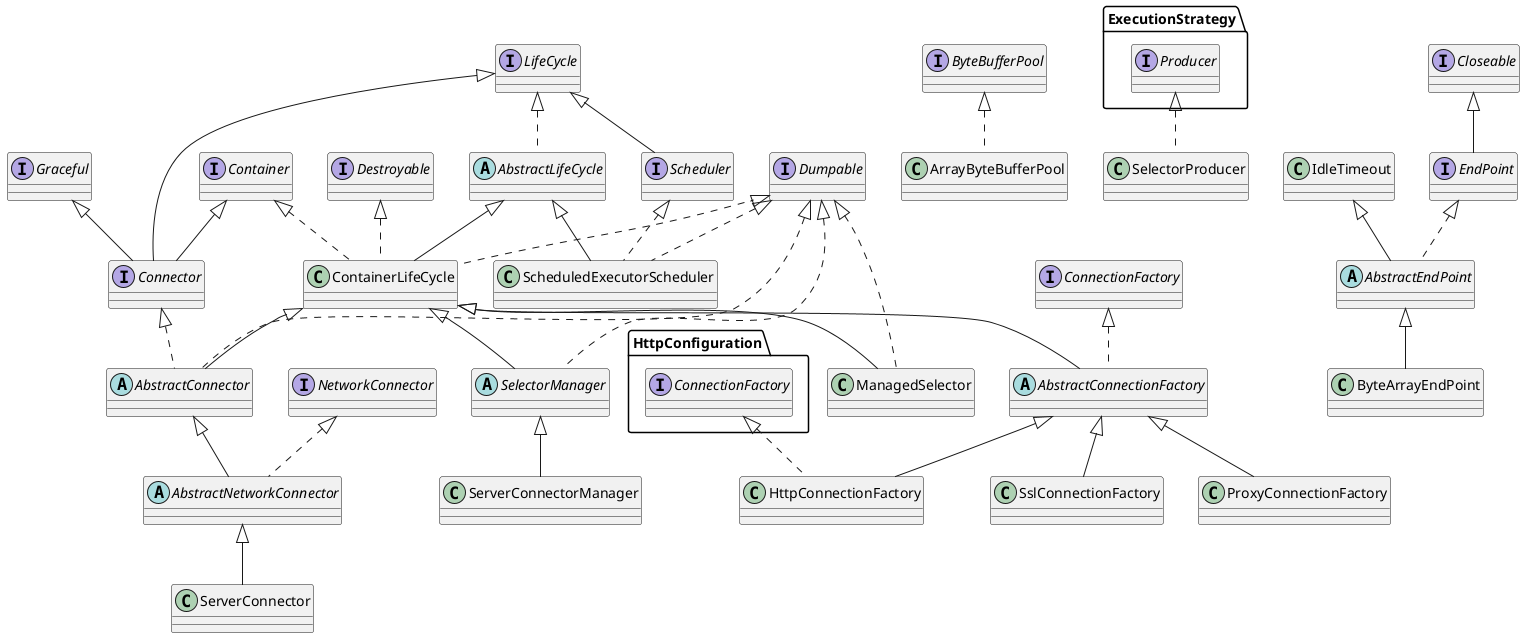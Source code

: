 @startuml

class ServerConnector extends AbstractNetworkConnector
abstract class AbstractNetworkConnector extends AbstractConnector implements NetworkConnector
abstract class AbstractConnector extends ContainerLifeCycle implements Connector, Dumpable
class ContainerLifeCycle extends AbstractLifeCycle implements Container, Destroyable, Dumpable
abstract class AbstractLifeCycle implements LifeCycle
interface Connector extends LifeCycle, Container, Graceful

class ScheduledExecutorScheduler extends AbstractLifeCycle implements Scheduler, Dumpable
interface Scheduler extends LifeCycle

class ArrayByteBufferPool implements ByteBufferPool

abstract class AbstractConnectionFactory extends ContainerLifeCycle implements ConnectionFactory
class HttpConnectionFactory extends AbstractConnectionFactory implements HttpConfiguration.ConnectionFactory
class ProxyConnectionFactory extends AbstractConnectionFactory
class SslConnectionFactory extends AbstractConnectionFactory

class ServerConnectorManager extends SelectorManager
abstract class SelectorManager extends ContainerLifeCycle implements Dumpable
class ManagedSelector extends ContainerLifeCycle implements Dumpable

class SelectorProducer implements ExecutionStrategy.Producer

interface EndPoint extends Closeable
abstract class AbstractEndPoint extends IdleTimeout implements EndPoint
class ByteArrayEndPoint extends AbstractEndPoint

@enduml